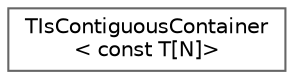 digraph "Graphical Class Hierarchy"
{
 // INTERACTIVE_SVG=YES
 // LATEX_PDF_SIZE
  bgcolor="transparent";
  edge [fontname=Helvetica,fontsize=10,labelfontname=Helvetica,labelfontsize=10];
  node [fontname=Helvetica,fontsize=10,shape=box,height=0.2,width=0.4];
  rankdir="LR";
  Node0 [id="Node000000",label="TIsContiguousContainer\l\< const T[N]\>",height=0.2,width=0.4,color="grey40", fillcolor="white", style="filled",URL="$d3/d29/structTIsContiguousContainer_3_01const_01T_0fN_0e_4.html",tooltip=" "];
}
